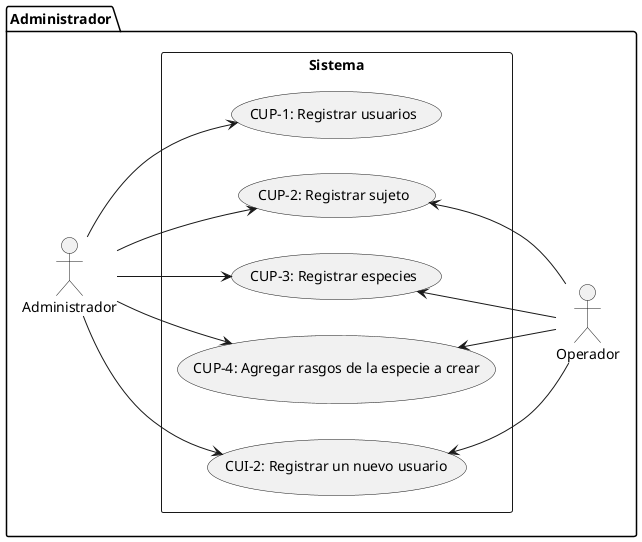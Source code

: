 @startuml Admin
left to right direction
package "Administrador"{
'Creating Actors
actor Administrador as A
actor Operador as U
' actor Usuario as Us
rectangle "Sistema"{
    usecase "CUP-1: Registrar usuarios" as 6
    usecase "CUP-2: Registrar sujeto" as 16   
    usecase "CUP-3: Registrar especies" as 7    
    usecase "CUP-4: Agregar rasgos de la especie a crear" as 8    
    usecase "CUI-2: Registrar un nuevo usuario" as 17   
}
A--> 6
A--> 7
7<--U
A--> 8
8<--U
A-->16
16<--U
17 <-- A
U --> 17
}